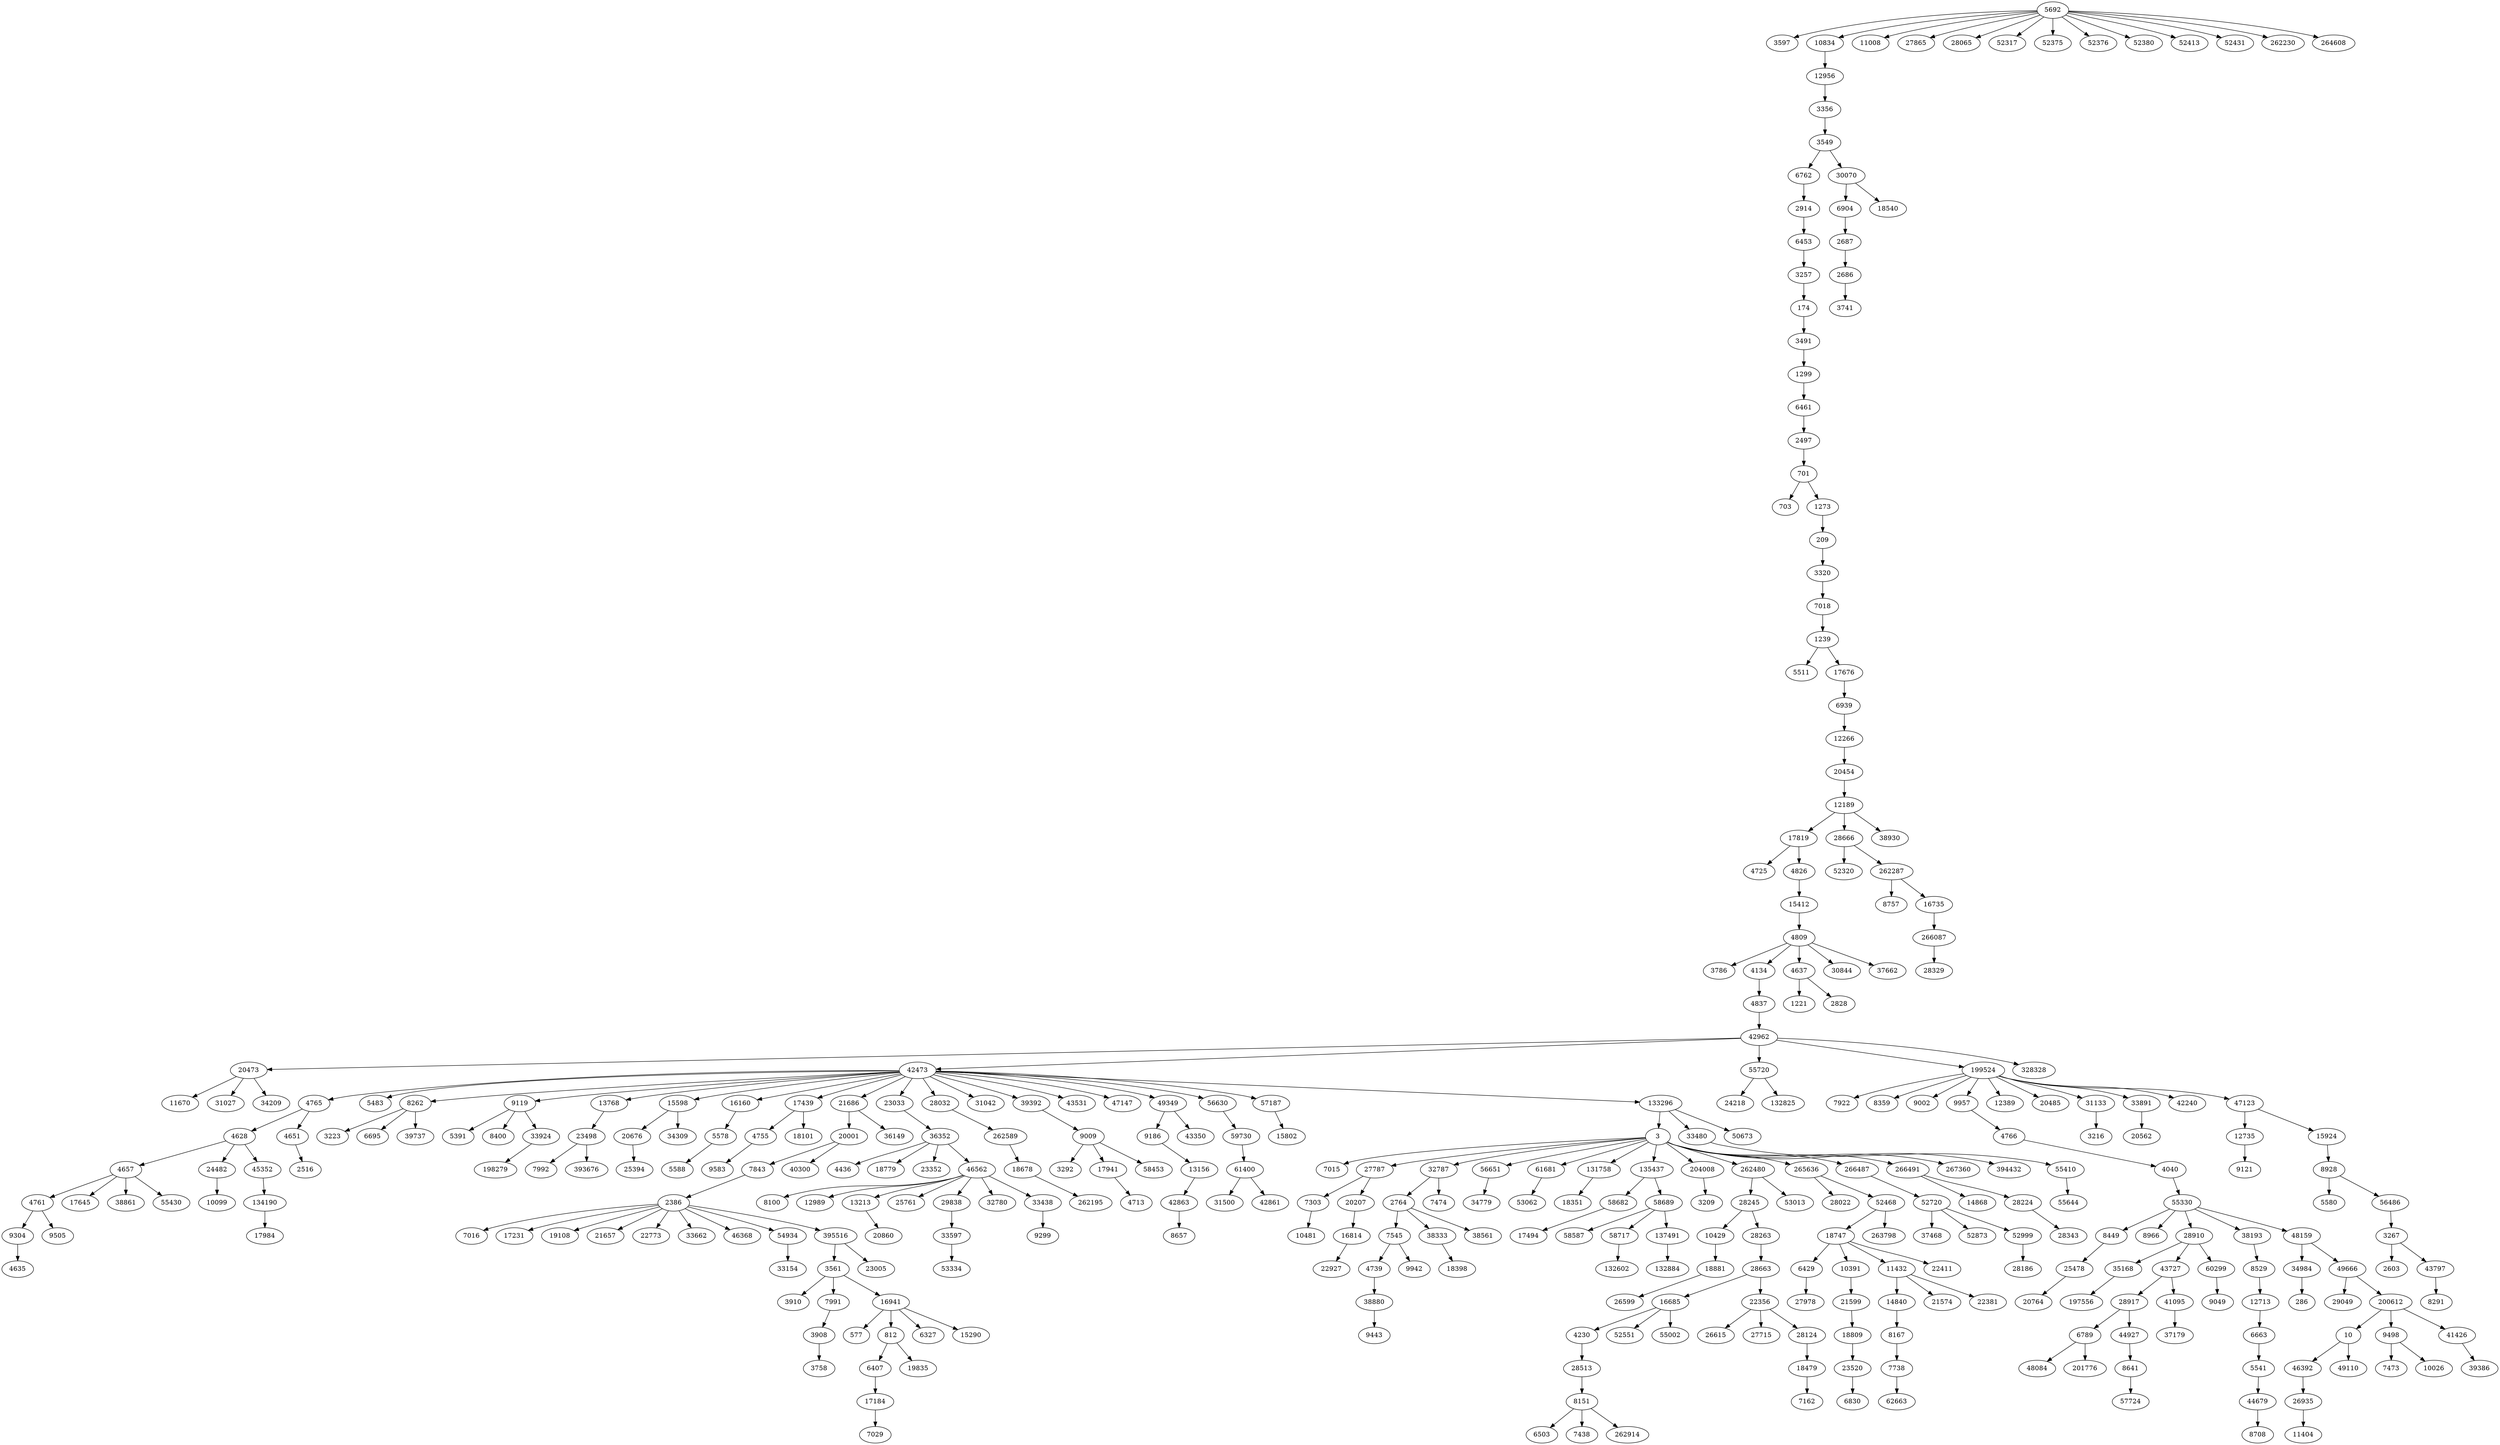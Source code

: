digraph {
  // Node definitions.
  3;
  10;
  174;
  209;
  286;
  577;
  701;
  703;
  812;
  1221;
  1239;
  1273;
  1299;
  2386;
  2497;
  2516;
  2603;
  2686;
  2687;
  2764;
  2828;
  2914;
  3209;
  3216;
  3223;
  3257;
  3267;
  3292;
  3320;
  3356;
  3491;
  3549;
  3561;
  3597;
  3741;
  3758;
  3786;
  3908;
  3910;
  4040;
  4134;
  4230;
  4436;
  4628;
  4635;
  4637;
  4651;
  4657;
  4713;
  4725;
  4739;
  4755;
  4761;
  4765;
  4766;
  4809;
  4826;
  4837;
  5391;
  5483;
  5511;
  5541;
  5578;
  5580;
  5588;
  5692;
  6327;
  6407;
  6429;
  6453;
  6461;
  6503;
  6663;
  6695;
  6762;
  6789;
  6830;
  6904;
  6939;
  7015;
  7016;
  7018;
  7029;
  7162;
  7303;
  7438;
  7473;
  7474;
  7545;
  7738;
  7843;
  7922;
  7991;
  7992;
  8100;
  8151;
  8167;
  8262;
  8291;
  8359;
  8400;
  8449;
  8529;
  8641;
  8657;
  8708;
  8757;
  8928;
  8966;
  9002;
  9009;
  9049;
  9119;
  9121;
  9186;
  9299;
  9304;
  9443;
  9498;
  9505;
  9583;
  9942;
  9957;
  10026;
  10099;
  10391;
  10429;
  10481;
  10834;
  11008;
  11404;
  11432;
  11670;
  12189;
  12266;
  12389;
  12713;
  12735;
  12956;
  12989;
  13156;
  13213;
  13768;
  14840;
  14868;
  15290;
  15412;
  15598;
  15802;
  15924;
  16160;
  16685;
  16735;
  16814;
  16941;
  17184;
  17231;
  17439;
  17494;
  17645;
  17676;
  17819;
  17941;
  17984;
  18101;
  18351;
  18398;
  18479;
  18540;
  18678;
  18747;
  18779;
  18809;
  18881;
  19108;
  19835;
  20001;
  20207;
  20454;
  20473;
  20485;
  20562;
  20676;
  20764;
  20860;
  21574;
  21599;
  21657;
  21686;
  22356;
  22381;
  22411;
  22773;
  22927;
  23005;
  23033;
  23352;
  23498;
  23520;
  24218;
  24482;
  25394;
  25478;
  25761;
  26599;
  26615;
  26935;
  27715;
  27787;
  27865;
  27978;
  28022;
  28032;
  28065;
  28124;
  28186;
  28224;
  28245;
  28263;
  28329;
  28343;
  28513;
  28663;
  28666;
  28910;
  28917;
  29049;
  29838;
  30070;
  30844;
  31027;
  31042;
  31133;
  31500;
  32780;
  32787;
  33154;
  33438;
  33480;
  33597;
  33662;
  33891;
  33924;
  34209;
  34309;
  34779;
  34984;
  35168;
  36149;
  36352;
  37179;
  37468;
  37662;
  38193;
  38333;
  38561;
  38861;
  38880;
  38930;
  39386;
  39392;
  39737;
  40300;
  41095;
  41426;
  42240;
  42473;
  42861;
  42863;
  42962;
  43350;
  43531;
  43727;
  43797;
  44679;
  44927;
  45352;
  46368;
  46392;
  46562;
  47123;
  47147;
  48084;
  48159;
  49110;
  49349;
  49666;
  50673;
  52317;
  52320;
  52375;
  52376;
  52380;
  52413;
  52431;
  52468;
  52551;
  52720;
  52873;
  52999;
  53013;
  53062;
  53334;
  54934;
  55002;
  55330;
  55410;
  55430;
  55644;
  55720;
  56486;
  56630;
  56651;
  57187;
  57724;
  58453;
  58587;
  58682;
  58689;
  58717;
  59730;
  60299;
  61400;
  61681;
  62663;
  131758;
  132602;
  132825;
  132884;
  133296;
  134190;
  135437;
  137491;
  197556;
  198279;
  199524;
  200612;
  201776;
  204008;
  262195;
  262230;
  262287;
  262480;
  262589;
  262914;
  263798;
  264608;
  265636;
  266087;
  266487;
  266491;
  267360;
  328328;
  393676;
  394432;
  395516;

  // Edge definitions.
  3 -> 7015;
  3 -> 27787;
  3 -> 32787;
  3 -> 56651;
  3 -> 61681;
  3 -> 131758;
  3 -> 135437;
  3 -> 204008;
  3 -> 262480;
  3 -> 265636;
  3 -> 266487;
  3 -> 266491;
  3 -> 267360;
  3 -> 394432;
  10 -> 46392;
  10 -> 49110;
  174 -> 3491;
  209 -> 3320;
  701 -> 703;
  701 -> 1273;
  812 -> 6407;
  812 -> 19835;
  1239 -> 5511;
  1239 -> 17676;
  1273 -> 209;
  1299 -> 6461;
  2386 -> 7016;
  2386 -> 17231;
  2386 -> 19108;
  2386 -> 21657;
  2386 -> 22773;
  2386 -> 33662;
  2386 -> 46368;
  2386 -> 54934;
  2386 -> 395516;
  2497 -> 701;
  2686 -> 3741;
  2687 -> 2686;
  2764 -> 7545;
  2764 -> 38333;
  2764 -> 38561;
  2914 -> 6453;
  3257 -> 174;
  3267 -> 2603;
  3267 -> 43797;
  3320 -> 7018;
  3356 -> 3549;
  3491 -> 1299;
  3549 -> 6762;
  3549 -> 30070;
  3561 -> 3910;
  3561 -> 7991;
  3561 -> 16941;
  3908 -> 3758;
  4040 -> 55330;
  4134 -> 4837;
  4230 -> 28513;
  4628 -> 4657;
  4628 -> 24482;
  4628 -> 45352;
  4637 -> 1221;
  4637 -> 2828;
  4651 -> 2516;
  4657 -> 4761;
  4657 -> 17645;
  4657 -> 38861;
  4657 -> 55430;
  4739 -> 38880;
  4755 -> 9583;
  4761 -> 9304;
  4761 -> 9505;
  4765 -> 4628;
  4765 -> 4651;
  4766 -> 4040;
  4809 -> 3786;
  4809 -> 4134;
  4809 -> 4637;
  4809 -> 30844;
  4809 -> 37662;
  4826 -> 15412;
  4837 -> 42962;
  5541 -> 44679;
  5578 -> 5588;
  5692 -> 3597;
  5692 -> 10834;
  5692 -> 11008;
  5692 -> 27865;
  5692 -> 28065;
  5692 -> 52317;
  5692 -> 52375;
  5692 -> 52376;
  5692 -> 52380;
  5692 -> 52413;
  5692 -> 52431;
  5692 -> 262230;
  5692 -> 264608;
  6407 -> 17184;
  6429 -> 27978;
  6453 -> 3257;
  6461 -> 2497;
  6663 -> 5541;
  6762 -> 2914;
  6789 -> 48084;
  6789 -> 201776;
  6904 -> 2687;
  6939 -> 12266;
  7018 -> 1239;
  7303 -> 10481;
  7545 -> 4739;
  7545 -> 9942;
  7738 -> 62663;
  7843 -> 2386;
  7991 -> 3908;
  8151 -> 6503;
  8151 -> 7438;
  8151 -> 262914;
  8167 -> 7738;
  8262 -> 3223;
  8262 -> 6695;
  8262 -> 39737;
  8449 -> 25478;
  8529 -> 12713;
  8641 -> 57724;
  8928 -> 5580;
  8928 -> 56486;
  9009 -> 3292;
  9009 -> 17941;
  9009 -> 58453;
  9119 -> 5391;
  9119 -> 8400;
  9119 -> 33924;
  9186 -> 13156;
  9304 -> 4635;
  9498 -> 7473;
  9498 -> 10026;
  9957 -> 4766;
  10391 -> 21599;
  10429 -> 18881;
  10834 -> 12956;
  11432 -> 14840;
  11432 -> 21574;
  11432 -> 22381;
  12189 -> 17819;
  12189 -> 28666;
  12189 -> 38930;
  12266 -> 20454;
  12713 -> 6663;
  12735 -> 9121;
  12956 -> 3356;
  13156 -> 42863;
  13213 -> 20860;
  13768 -> 23498;
  14840 -> 8167;
  15412 -> 4809;
  15598 -> 20676;
  15598 -> 34309;
  15924 -> 8928;
  16160 -> 5578;
  16685 -> 4230;
  16685 -> 52551;
  16685 -> 55002;
  16735 -> 266087;
  16814 -> 22927;
  16941 -> 577;
  16941 -> 812;
  16941 -> 6327;
  16941 -> 15290;
  17184 -> 7029;
  17439 -> 4755;
  17439 -> 18101;
  17676 -> 6939;
  17819 -> 4725;
  17819 -> 4826;
  17941 -> 4713;
  18479 -> 7162;
  18678 -> 262195;
  18747 -> 6429;
  18747 -> 10391;
  18747 -> 11432;
  18747 -> 22411;
  18809 -> 23520;
  18881 -> 26599;
  20001 -> 7843;
  20001 -> 40300;
  20207 -> 16814;
  20454 -> 12189;
  20473 -> 11670;
  20473 -> 31027;
  20473 -> 34209;
  20676 -> 25394;
  21599 -> 18809;
  21686 -> 20001;
  21686 -> 36149;
  22356 -> 26615;
  22356 -> 27715;
  22356 -> 28124;
  23033 -> 36352;
  23498 -> 7992;
  23498 -> 393676;
  23520 -> 6830;
  24482 -> 10099;
  25478 -> 20764;
  26935 -> 11404;
  27787 -> 7303;
  27787 -> 20207;
  28032 -> 262589;
  28124 -> 18479;
  28224 -> 28343;
  28245 -> 10429;
  28245 -> 28263;
  28263 -> 28663;
  28513 -> 8151;
  28663 -> 16685;
  28663 -> 22356;
  28666 -> 52320;
  28666 -> 262287;
  28910 -> 35168;
  28910 -> 43727;
  28910 -> 60299;
  28917 -> 6789;
  28917 -> 44927;
  29838 -> 33597;
  30070 -> 6904;
  30070 -> 18540;
  31133 -> 3216;
  32787 -> 2764;
  32787 -> 7474;
  33438 -> 9299;
  33480 -> 55410;
  33597 -> 53334;
  33891 -> 20562;
  33924 -> 198279;
  34984 -> 286;
  35168 -> 197556;
  36352 -> 4436;
  36352 -> 18779;
  36352 -> 23352;
  36352 -> 46562;
  38193 -> 8529;
  38333 -> 18398;
  38880 -> 9443;
  39392 -> 9009;
  41095 -> 37179;
  41426 -> 39386;
  42473 -> 4765;
  42473 -> 5483;
  42473 -> 8262;
  42473 -> 9119;
  42473 -> 13768;
  42473 -> 15598;
  42473 -> 16160;
  42473 -> 17439;
  42473 -> 21686;
  42473 -> 23033;
  42473 -> 28032;
  42473 -> 31042;
  42473 -> 39392;
  42473 -> 43531;
  42473 -> 47147;
  42473 -> 49349;
  42473 -> 56630;
  42473 -> 57187;
  42473 -> 133296;
  42863 -> 8657;
  42962 -> 20473;
  42962 -> 42473;
  42962 -> 55720;
  42962 -> 199524;
  42962 -> 328328;
  43727 -> 28917;
  43727 -> 41095;
  43797 -> 8291;
  44679 -> 8708;
  44927 -> 8641;
  45352 -> 134190;
  46392 -> 26935;
  46562 -> 8100;
  46562 -> 12989;
  46562 -> 13213;
  46562 -> 25761;
  46562 -> 29838;
  46562 -> 32780;
  46562 -> 33438;
  47123 -> 12735;
  47123 -> 15924;
  48159 -> 34984;
  48159 -> 49666;
  49349 -> 9186;
  49349 -> 43350;
  49666 -> 29049;
  49666 -> 200612;
  52468 -> 18747;
  52468 -> 263798;
  52720 -> 37468;
  52720 -> 52873;
  52720 -> 52999;
  52999 -> 28186;
  54934 -> 33154;
  55330 -> 8449;
  55330 -> 8966;
  55330 -> 28910;
  55330 -> 38193;
  55330 -> 48159;
  55410 -> 55644;
  55720 -> 24218;
  55720 -> 132825;
  56486 -> 3267;
  56630 -> 59730;
  56651 -> 34779;
  57187 -> 15802;
  58682 -> 17494;
  58689 -> 58587;
  58689 -> 58717;
  58689 -> 137491;
  58717 -> 132602;
  59730 -> 61400;
  60299 -> 9049;
  61400 -> 31500;
  61400 -> 42861;
  61681 -> 53062;
  131758 -> 18351;
  133296 -> 3;
  133296 -> 33480;
  133296 -> 50673;
  134190 -> 17984;
  135437 -> 58682;
  135437 -> 58689;
  137491 -> 132884;
  199524 -> 7922;
  199524 -> 8359;
  199524 -> 9002;
  199524 -> 9957;
  199524 -> 12389;
  199524 -> 20485;
  199524 -> 31133;
  199524 -> 33891;
  199524 -> 42240;
  199524 -> 47123;
  200612 -> 10;
  200612 -> 9498;
  200612 -> 41426;
  204008 -> 3209;
  262287 -> 8757;
  262287 -> 16735;
  262480 -> 28245;
  262480 -> 53013;
  262589 -> 18678;
  265636 -> 28022;
  265636 -> 52468;
  266087 -> 28329;
  266487 -> 52720;
  266491 -> 14868;
  266491 -> 28224;
  395516 -> 3561;
  395516 -> 23005;
}